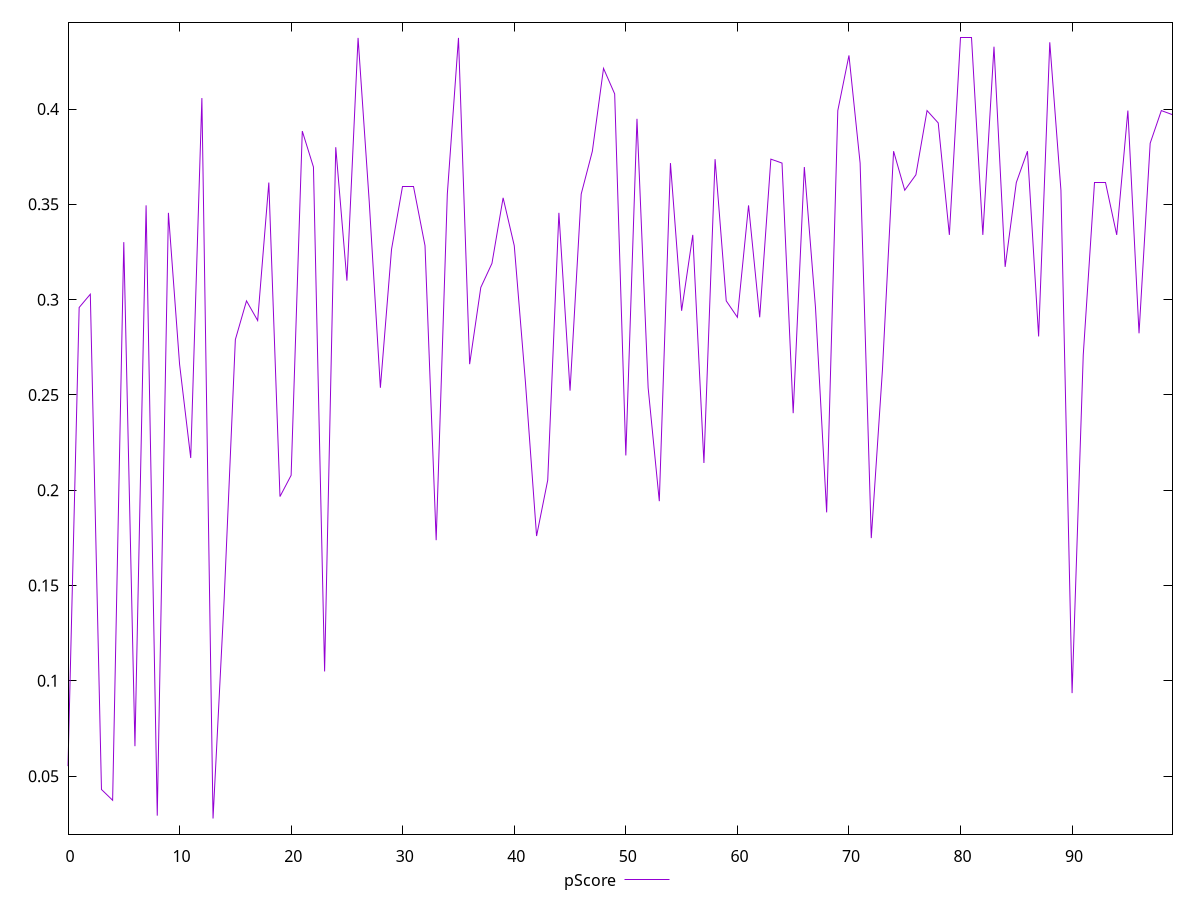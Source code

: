 reset

$pScore <<EOF
0 0.055247678132228806
1 0.295894931412405
2 0.3028647992039756
3 0.04299283757011996
4 0.03732826765266384
5 0.330196187732232
6 0.06572547759306974
7 0.34947535580932365
8 0.02926235022975915
9 0.34555146483621235
10 0.26615657312133906
11 0.21692469744882525
12 0.40576733883186566
13 0.027759306982440057
14 0.14316392379714626
15 0.2790481891384148
16 0.29936323570066337
17 0.28905764837300624
18 0.36145134043013644
19 0.19668648789499876
20 0.20785076245668338
21 0.3884476506772532
22 0.3696054315045548
23 0.10493726616220717
24 0.37998887100539036
25 0.3099681185567561
26 0.43734235988761555
27 0.35145007216149227
28 0.2537752602199972
29 0.3264422929800404
30 0.35943406739952
31 0.35943406739952
32 0.32831500190057666
33 0.1738056945590517
34 0.3554250461581733
35 0.43734235988761117
36 0.26615657312133906
37 0.3063997272134835
38 0.31903608647118853
39 0.3534333025116993
40 0.32831500190057666
41 0.256823318233026
42 0.1759784978654526
43 0.20532154622643084
44 0.34555146483621235
45 0.25226295237319346
46 0.3554250461581733
47 0.37789525922615624
48 0.4213562737251711
49 0.4079696944965917
50 0.21824947453825244
51 0.39487995324149155
52 0.2537752602199972
53 0.1942804952683429
54 0.3716651793476274
55 0.2941732168597018
56 0.3339840140442445
57 0.21429664963385464
58 0.3737334049469997
59 0.29936323570066337
60 0.2907545903985133
61 0.34947535580932365
62 0.2907545903985133
63 0.3737334049469997
64 0.3716651793476274
65 0.2404428479856786
66 0.3696054315045548
67 0.295894931412405
68 0.1883822302867505
69 0.39920995645069324
70 0.4281593566187441
71 0.3716651793476274
72 0.17488898130962427
73 0.26301380658256845
74 0.37789525922615624
75 0.35742530177430193
76 0.36551139502170615
77 0.39920995645069324
78 0.3927274770885772
79 0.3339840140442445
80 0.43734235988761117
81 0.43734235988761117
82 0.3339840140442445
83 0.4327349245242263
84 0.3172056528268969
85 0.36145134043013644
86 0.37789525922615624
87 0.2806960162551049
88 0.43503467429851367
89 0.35742530177430193
90 0.0935400925472818
91 0.2709305834208046
92 0.36145134043013644
93 0.36145134043013644
94 0.3339840140442445
95 0.39920995645069324
96 0.28235198710646886
97 0.382090926720383
98 0.39920995645069324
99 0.39704078496686757
EOF

set key outside below
set xrange [0:99]
set yrange [0.019567645924336546:0.44553402094571903]
set trange [0.019567645924336546:0.44553402094571903]
set terminal svg size 640, 500 enhanced background rgb 'white'
set output "report_00025_2021-02-22T21:38:55.199Z/estimated-input-latency/samples/pages+cached/pScore/values.svg"

plot $pScore title "pScore" with line

reset
